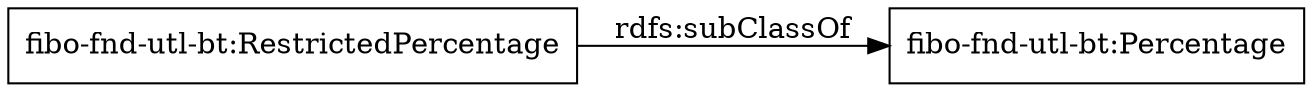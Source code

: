 digraph ar2dtool_diagram { 
rankdir=LR;
size="1000"
node [shape = rectangle, color="black"]; "fibo-fnd-utl-bt:RestrictedPercentage" "fibo-fnd-utl-bt:Percentage" ; /*classes style*/
	"fibo-fnd-utl-bt:RestrictedPercentage" -> "fibo-fnd-utl-bt:Percentage" [ label = "rdfs:subClassOf" ];

}
